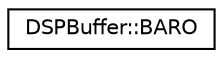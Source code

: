 digraph "Graphical Class Hierarchy"
{
 // INTERACTIVE_SVG=YES
  edge [fontname="Helvetica",fontsize="10",labelfontname="Helvetica",labelfontsize="10"];
  node [fontname="Helvetica",fontsize="10",shape=record];
  rankdir="LR";
  Node1 [label="DSPBuffer::BARO",height=0.2,width=0.4,color="black", fillcolor="white", style="filled",URL="$structDSPBuffer_1_1BARO.html"];
}
